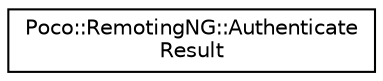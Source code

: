 digraph "Graphical Class Hierarchy"
{
 // LATEX_PDF_SIZE
  edge [fontname="Helvetica",fontsize="10",labelfontname="Helvetica",labelfontsize="10"];
  node [fontname="Helvetica",fontsize="10",shape=record];
  rankdir="LR";
  Node0 [label="Poco::RemotingNG::Authenticate\lResult",height=0.2,width=0.4,color="black", fillcolor="white", style="filled",URL="$classPoco_1_1RemotingNG_1_1AuthenticateResult.html",tooltip="The result of an (intermediate) authenticate request."];
}
